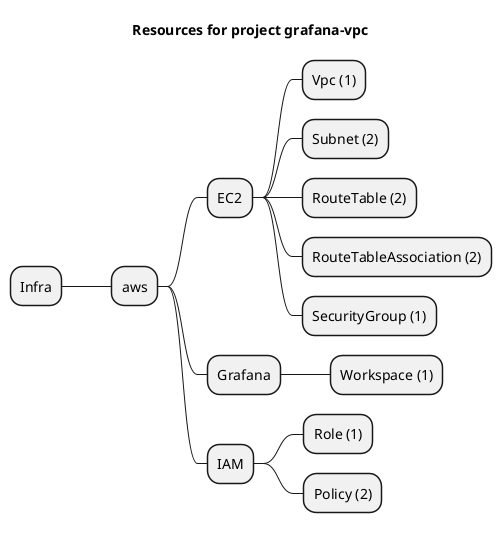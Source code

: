 @startmindmap
title Resources for project grafana-vpc
skinparam monochrome true
+ Infra
++ aws
+++ EC2
++++ Vpc (1)
++++ Subnet (2)
++++ RouteTable (2)
++++ RouteTableAssociation (2)
++++ SecurityGroup (1)
+++ Grafana
++++ Workspace (1)
+++ IAM
++++ Role (1)
++++ Policy (2)
@endmindmap